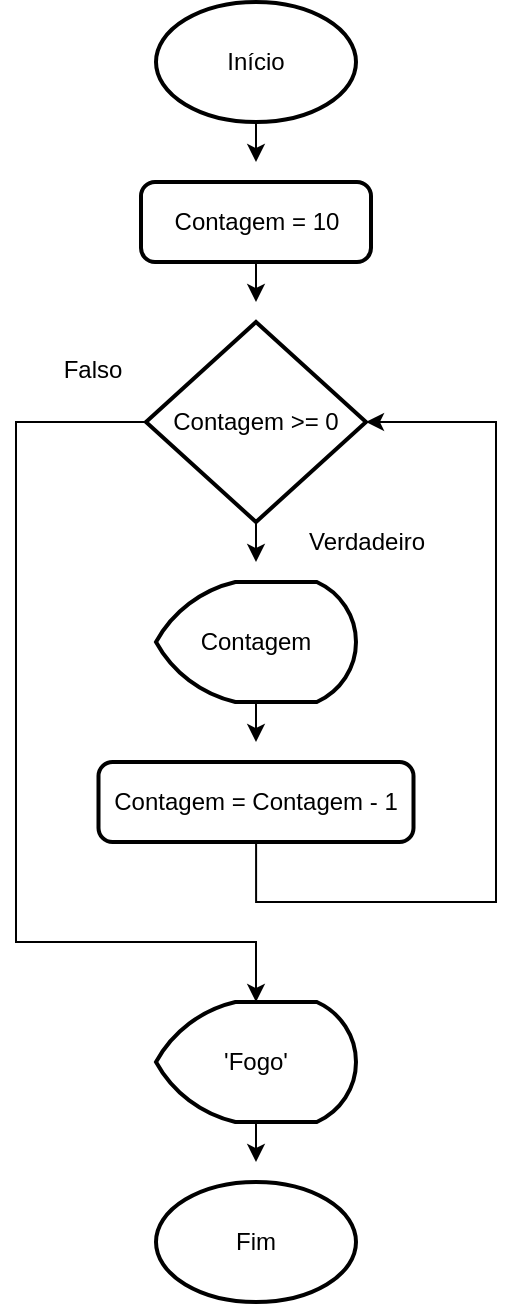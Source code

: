 <mxfile version="12.6.5" type="device"><diagram id="kJLUo5-PCi5UA_PMDZMx" name="Página-1"><mxGraphModel dx="460" dy="813" grid="1" gridSize="10" guides="1" tooltips="1" connect="1" arrows="1" fold="1" page="1" pageScale="1" pageWidth="827" pageHeight="1169" math="0" shadow="0"><root><mxCell id="0"/><mxCell id="1" parent="0"/><mxCell id="NBnCYktrIJJWm8FsdwrW-5" style="edgeStyle=orthogonalEdgeStyle;rounded=0;orthogonalLoop=1;jettySize=auto;html=1;" edge="1" parent="1" source="NBnCYktrIJJWm8FsdwrW-1"><mxGeometry relative="1" as="geometry"><mxPoint x="520" y="90" as="targetPoint"/></mxGeometry></mxCell><mxCell id="NBnCYktrIJJWm8FsdwrW-1" value="Início" style="strokeWidth=2;html=1;shape=mxgraph.flowchart.start_1;whiteSpace=wrap;" vertex="1" parent="1"><mxGeometry x="470" y="10" width="100" height="60" as="geometry"/></mxCell><mxCell id="NBnCYktrIJJWm8FsdwrW-4" style="edgeStyle=orthogonalEdgeStyle;rounded=0;orthogonalLoop=1;jettySize=auto;html=1;" edge="1" parent="1" source="NBnCYktrIJJWm8FsdwrW-2"><mxGeometry relative="1" as="geometry"><mxPoint x="520" y="160" as="targetPoint"/></mxGeometry></mxCell><mxCell id="NBnCYktrIJJWm8FsdwrW-2" value="Contagem = 10" style="rounded=1;whiteSpace=wrap;html=1;absoluteArcSize=1;arcSize=14;strokeWidth=2;" vertex="1" parent="1"><mxGeometry x="462.5" y="100" width="115" height="40" as="geometry"/></mxCell><mxCell id="NBnCYktrIJJWm8FsdwrW-9" style="edgeStyle=orthogonalEdgeStyle;rounded=0;orthogonalLoop=1;jettySize=auto;html=1;" edge="1" parent="1" source="NBnCYktrIJJWm8FsdwrW-3"><mxGeometry relative="1" as="geometry"><mxPoint x="520" y="290" as="targetPoint"/></mxGeometry></mxCell><mxCell id="NBnCYktrIJJWm8FsdwrW-16" style="edgeStyle=orthogonalEdgeStyle;rounded=0;orthogonalLoop=1;jettySize=auto;html=1;entryX=0.5;entryY=0;entryDx=0;entryDy=0;entryPerimeter=0;" edge="1" parent="1" source="NBnCYktrIJJWm8FsdwrW-3" target="NBnCYktrIJJWm8FsdwrW-14"><mxGeometry relative="1" as="geometry"><Array as="points"><mxPoint x="400" y="220"/><mxPoint x="400" y="480"/><mxPoint x="520" y="480"/></Array></mxGeometry></mxCell><mxCell id="NBnCYktrIJJWm8FsdwrW-3" value="Contagem &amp;gt;= 0" style="strokeWidth=2;html=1;shape=mxgraph.flowchart.decision;whiteSpace=wrap;" vertex="1" parent="1"><mxGeometry x="465" y="170" width="110" height="100" as="geometry"/></mxCell><mxCell id="NBnCYktrIJJWm8FsdwrW-6" value="Verdadeiro" style="text;html=1;align=center;verticalAlign=middle;resizable=0;points=[];autosize=1;" vertex="1" parent="1"><mxGeometry x="540" y="270" width="70" height="20" as="geometry"/></mxCell><mxCell id="NBnCYktrIJJWm8FsdwrW-7" value="Falso" style="text;html=1;align=center;verticalAlign=middle;resizable=0;points=[];autosize=1;" vertex="1" parent="1"><mxGeometry x="418" y="184" width="40" height="20" as="geometry"/></mxCell><mxCell id="NBnCYktrIJJWm8FsdwrW-11" style="edgeStyle=orthogonalEdgeStyle;rounded=0;orthogonalLoop=1;jettySize=auto;html=1;" edge="1" parent="1" source="NBnCYktrIJJWm8FsdwrW-8"><mxGeometry relative="1" as="geometry"><mxPoint x="520" y="380" as="targetPoint"/></mxGeometry></mxCell><mxCell id="NBnCYktrIJJWm8FsdwrW-8" value="Contagem" style="strokeWidth=2;html=1;shape=mxgraph.flowchart.display;whiteSpace=wrap;" vertex="1" parent="1"><mxGeometry x="470" y="300" width="100" height="60" as="geometry"/></mxCell><mxCell id="NBnCYktrIJJWm8FsdwrW-13" style="edgeStyle=orthogonalEdgeStyle;rounded=0;orthogonalLoop=1;jettySize=auto;html=1;entryX=1;entryY=0.5;entryDx=0;entryDy=0;entryPerimeter=0;" edge="1" parent="1" source="NBnCYktrIJJWm8FsdwrW-10" target="NBnCYktrIJJWm8FsdwrW-3"><mxGeometry relative="1" as="geometry"><Array as="points"><mxPoint x="520" y="460"/><mxPoint x="640" y="460"/><mxPoint x="640" y="220"/></Array></mxGeometry></mxCell><mxCell id="NBnCYktrIJJWm8FsdwrW-10" value="Contagem = Contagem - 1" style="rounded=1;whiteSpace=wrap;html=1;absoluteArcSize=1;arcSize=14;strokeWidth=2;" vertex="1" parent="1"><mxGeometry x="441.25" y="390" width="157.5" height="40" as="geometry"/></mxCell><mxCell id="NBnCYktrIJJWm8FsdwrW-12" value="Fim" style="strokeWidth=2;html=1;shape=mxgraph.flowchart.start_1;whiteSpace=wrap;" vertex="1" parent="1"><mxGeometry x="470" y="600" width="100" height="60" as="geometry"/></mxCell><mxCell id="NBnCYktrIJJWm8FsdwrW-15" style="edgeStyle=orthogonalEdgeStyle;rounded=0;orthogonalLoop=1;jettySize=auto;html=1;" edge="1" parent="1" source="NBnCYktrIJJWm8FsdwrW-14"><mxGeometry relative="1" as="geometry"><mxPoint x="520" y="590" as="targetPoint"/></mxGeometry></mxCell><mxCell id="NBnCYktrIJJWm8FsdwrW-14" value="'Fogo'" style="strokeWidth=2;html=1;shape=mxgraph.flowchart.display;whiteSpace=wrap;" vertex="1" parent="1"><mxGeometry x="470" y="510" width="100" height="60" as="geometry"/></mxCell></root></mxGraphModel></diagram></mxfile>